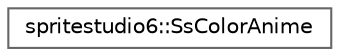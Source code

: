 digraph "Graphical Class Hierarchy"
{
 // LATEX_PDF_SIZE
  bgcolor="transparent";
  edge [fontname=Helvetica,fontsize=10,labelfontname=Helvetica,labelfontsize=10];
  node [fontname=Helvetica,fontsize=10,shape=box,height=0.2,width=0.4];
  rankdir="LR";
  Node0 [id="Node000000",label="spritestudio6::SsColorAnime",height=0.2,width=0.4,color="grey40", fillcolor="white", style="filled",URL="$structspritestudio6_1_1_ss_color_anime.html",tooltip="カラーブレンド使用時のブレンドタイプとカラー値"];
}
